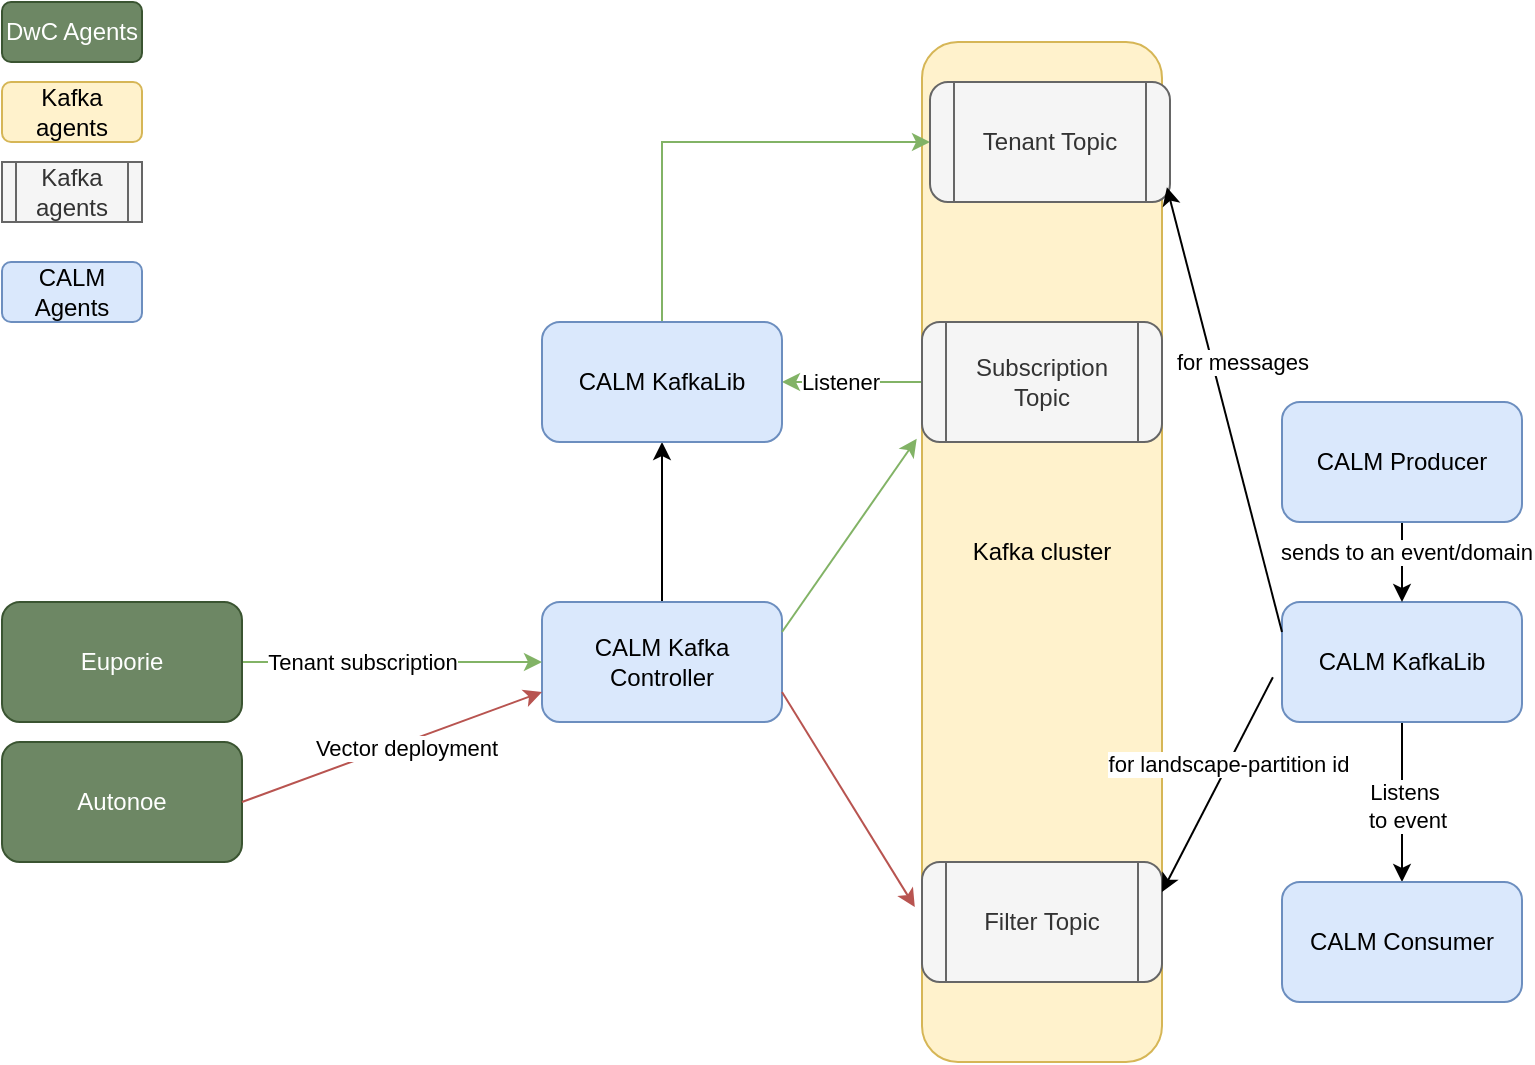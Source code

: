 <mxfile version="14.9.4" type="github"><diagram id="lIvmAtnmsLYVc2AEwSKu" name="Page-1"><mxGraphModel dx="940" dy="632" grid="1" gridSize="10" guides="1" tooltips="1" connect="1" arrows="1" fold="1" page="1" pageScale="1" pageWidth="1169" pageHeight="827" math="0" shadow="0"><root><mxCell id="0"/><mxCell id="1" parent="0"/><mxCell id="cGZ3a3O14eYahLOS3wgB-1" value="Kafka cluster" style="rounded=1;whiteSpace=wrap;html=1;fillColor=#fff2cc;strokeColor=#d6b656;" vertex="1" parent="1"><mxGeometry x="490" y="40" width="120" height="510" as="geometry"/></mxCell><mxCell id="cGZ3a3O14eYahLOS3wgB-11" value="" style="edgeStyle=orthogonalEdgeStyle;rounded=0;orthogonalLoop=1;jettySize=auto;html=1;" edge="1" parent="1" source="cGZ3a3O14eYahLOS3wgB-2" target="cGZ3a3O14eYahLOS3wgB-10"><mxGeometry relative="1" as="geometry"/></mxCell><mxCell id="cGZ3a3O14eYahLOS3wgB-2" value="CALM Kafka Controller" style="rounded=1;whiteSpace=wrap;html=1;fillColor=#dae8fc;strokeColor=#6c8ebf;" vertex="1" parent="1"><mxGeometry x="300" y="320" width="120" height="60" as="geometry"/></mxCell><mxCell id="cGZ3a3O14eYahLOS3wgB-12" value="" style="edgeStyle=orthogonalEdgeStyle;rounded=0;orthogonalLoop=1;jettySize=auto;html=1;fillColor=#d5e8d4;strokeColor=#82b366;" edge="1" parent="1" source="cGZ3a3O14eYahLOS3wgB-4" target="cGZ3a3O14eYahLOS3wgB-10"><mxGeometry relative="1" as="geometry"/></mxCell><mxCell id="cGZ3a3O14eYahLOS3wgB-13" value="Listener" style="edgeLabel;html=1;align=center;verticalAlign=middle;resizable=0;points=[];" vertex="1" connectable="0" parent="cGZ3a3O14eYahLOS3wgB-12"><mxGeometry x="-0.143" y="1" relative="1" as="geometry"><mxPoint x="-11" y="-1" as="offset"/></mxGeometry></mxCell><mxCell id="cGZ3a3O14eYahLOS3wgB-4" value="Subscription Topic" style="shape=process;whiteSpace=wrap;html=1;backgroundOutline=1;rounded=1;fillColor=#f5f5f5;strokeColor=#666666;fontColor=#333333;" vertex="1" parent="1"><mxGeometry x="490" y="180" width="120" height="60" as="geometry"/></mxCell><mxCell id="cGZ3a3O14eYahLOS3wgB-8" value="Filter Topic" style="shape=process;whiteSpace=wrap;html=1;backgroundOutline=1;rounded=1;fillColor=#f5f5f5;strokeColor=#666666;fontColor=#333333;" vertex="1" parent="1"><mxGeometry x="490" y="450" width="120" height="60" as="geometry"/></mxCell><mxCell id="cGZ3a3O14eYahLOS3wgB-15" value="" style="edgeStyle=orthogonalEdgeStyle;rounded=0;orthogonalLoop=1;jettySize=auto;html=1;fillColor=#d5e8d4;strokeColor=#82b366;" edge="1" parent="1" source="cGZ3a3O14eYahLOS3wgB-10" target="cGZ3a3O14eYahLOS3wgB-14"><mxGeometry relative="1" as="geometry"><Array as="points"><mxPoint x="360" y="90"/></Array></mxGeometry></mxCell><mxCell id="cGZ3a3O14eYahLOS3wgB-10" value="CALM KafkaLib" style="whiteSpace=wrap;html=1;rounded=1;fillColor=#dae8fc;strokeColor=#6c8ebf;" vertex="1" parent="1"><mxGeometry x="300" y="180" width="120" height="60" as="geometry"/></mxCell><mxCell id="cGZ3a3O14eYahLOS3wgB-14" value="Tenant Topic" style="shape=process;whiteSpace=wrap;html=1;backgroundOutline=1;rounded=1;fillColor=#f5f5f5;strokeColor=#666666;fontColor=#333333;" vertex="1" parent="1"><mxGeometry x="494" y="60" width="120" height="60" as="geometry"/></mxCell><mxCell id="cGZ3a3O14eYahLOS3wgB-18" value="" style="edgeStyle=orthogonalEdgeStyle;rounded=0;orthogonalLoop=1;jettySize=auto;html=1;fillColor=#d5e8d4;strokeColor=#82b366;" edge="1" parent="1" source="cGZ3a3O14eYahLOS3wgB-16" target="cGZ3a3O14eYahLOS3wgB-2"><mxGeometry relative="1" as="geometry"/></mxCell><mxCell id="cGZ3a3O14eYahLOS3wgB-19" value="Tenant subscription" style="edgeLabel;html=1;align=center;verticalAlign=middle;resizable=0;points=[];" vertex="1" connectable="0" parent="cGZ3a3O14eYahLOS3wgB-18"><mxGeometry x="-0.2" relative="1" as="geometry"><mxPoint as="offset"/></mxGeometry></mxCell><mxCell id="cGZ3a3O14eYahLOS3wgB-16" value="Euporie" style="rounded=1;whiteSpace=wrap;html=1;fillColor=#6d8764;strokeColor=#3A5431;fontColor=#ffffff;" vertex="1" parent="1"><mxGeometry x="30" y="320" width="120" height="60" as="geometry"/></mxCell><mxCell id="cGZ3a3O14eYahLOS3wgB-17" value="Autonoe" style="rounded=1;whiteSpace=wrap;html=1;fillColor=#6d8764;strokeColor=#3A5431;fontColor=#ffffff;" vertex="1" parent="1"><mxGeometry x="30" y="390" width="120" height="60" as="geometry"/></mxCell><mxCell id="cGZ3a3O14eYahLOS3wgB-20" value="" style="endArrow=classic;html=1;entryX=0;entryY=0.75;entryDx=0;entryDy=0;exitX=1;exitY=0.5;exitDx=0;exitDy=0;fillColor=#f8cecc;strokeColor=#b85450;" edge="1" parent="1" source="cGZ3a3O14eYahLOS3wgB-17" target="cGZ3a3O14eYahLOS3wgB-2"><mxGeometry width="50" height="50" relative="1" as="geometry"><mxPoint x="160" y="439" as="sourcePoint"/><mxPoint x="210" y="389" as="targetPoint"/></mxGeometry></mxCell><mxCell id="cGZ3a3O14eYahLOS3wgB-21" value="Vector deployment" style="edgeLabel;html=1;align=center;verticalAlign=middle;resizable=0;points=[];" vertex="1" connectable="0" parent="cGZ3a3O14eYahLOS3wgB-20"><mxGeometry x="0.076" y="-2" relative="1" as="geometry"><mxPoint as="offset"/></mxGeometry></mxCell><mxCell id="cGZ3a3O14eYahLOS3wgB-27" value="" style="edgeStyle=orthogonalEdgeStyle;rounded=0;orthogonalLoop=1;jettySize=auto;html=1;" edge="1" parent="1" source="cGZ3a3O14eYahLOS3wgB-22" target="cGZ3a3O14eYahLOS3wgB-26"><mxGeometry relative="1" as="geometry"/></mxCell><mxCell id="cGZ3a3O14eYahLOS3wgB-34" value="Listens&lt;br&gt;&amp;nbsp;to event" style="edgeLabel;html=1;align=center;verticalAlign=middle;resizable=0;points=[];" vertex="1" connectable="0" parent="cGZ3a3O14eYahLOS3wgB-27"><mxGeometry x="0.04" y="1" relative="1" as="geometry"><mxPoint as="offset"/></mxGeometry></mxCell><mxCell id="cGZ3a3O14eYahLOS3wgB-22" value="CALM KafkaLib" style="whiteSpace=wrap;html=1;rounded=1;fillColor=#dae8fc;strokeColor=#6c8ebf;" vertex="1" parent="1"><mxGeometry x="670" y="320" width="120" height="60" as="geometry"/></mxCell><mxCell id="cGZ3a3O14eYahLOS3wgB-25" value="" style="edgeStyle=orthogonalEdgeStyle;rounded=0;orthogonalLoop=1;jettySize=auto;html=1;" edge="1" parent="1" source="cGZ3a3O14eYahLOS3wgB-24" target="cGZ3a3O14eYahLOS3wgB-22"><mxGeometry relative="1" as="geometry"/></mxCell><mxCell id="cGZ3a3O14eYahLOS3wgB-35" value="sends to an event/domain" style="edgeLabel;html=1;align=center;verticalAlign=middle;resizable=0;points=[];" vertex="1" connectable="0" parent="cGZ3a3O14eYahLOS3wgB-25"><mxGeometry x="-0.24" y="2" relative="1" as="geometry"><mxPoint as="offset"/></mxGeometry></mxCell><mxCell id="cGZ3a3O14eYahLOS3wgB-24" value="CALM Producer" style="rounded=1;whiteSpace=wrap;html=1;fillColor=#dae8fc;strokeColor=#6c8ebf;" vertex="1" parent="1"><mxGeometry x="670" y="220" width="120" height="60" as="geometry"/></mxCell><mxCell id="cGZ3a3O14eYahLOS3wgB-26" value="CALM Consumer" style="whiteSpace=wrap;html=1;rounded=1;fillColor=#dae8fc;strokeColor=#6c8ebf;" vertex="1" parent="1"><mxGeometry x="670" y="460" width="120" height="60" as="geometry"/></mxCell><mxCell id="cGZ3a3O14eYahLOS3wgB-30" value="" style="endArrow=classic;html=1;exitX=0;exitY=0.25;exitDx=0;exitDy=0;entryX=0.987;entryY=0.877;entryDx=0;entryDy=0;entryPerimeter=0;" edge="1" parent="1" source="cGZ3a3O14eYahLOS3wgB-22" target="cGZ3a3O14eYahLOS3wgB-14"><mxGeometry width="50" height="50" relative="1" as="geometry"><mxPoint x="430" y="380" as="sourcePoint"/><mxPoint x="620" y="120" as="targetPoint"/></mxGeometry></mxCell><mxCell id="cGZ3a3O14eYahLOS3wgB-37" value="for messages" style="edgeLabel;html=1;align=center;verticalAlign=middle;resizable=0;points=[];" vertex="1" connectable="0" parent="cGZ3a3O14eYahLOS3wgB-30"><mxGeometry x="0.205" y="-3" relative="1" as="geometry"><mxPoint x="12" as="offset"/></mxGeometry></mxCell><mxCell id="cGZ3a3O14eYahLOS3wgB-31" value="" style="endArrow=classic;html=1;exitX=-0.038;exitY=0.627;exitDx=0;exitDy=0;exitPerimeter=0;entryX=1;entryY=0.25;entryDx=0;entryDy=0;" edge="1" parent="1" source="cGZ3a3O14eYahLOS3wgB-22" target="cGZ3a3O14eYahLOS3wgB-8"><mxGeometry width="50" height="50" relative="1" as="geometry"><mxPoint x="430" y="380" as="sourcePoint"/><mxPoint x="480" y="330" as="targetPoint"/></mxGeometry></mxCell><mxCell id="cGZ3a3O14eYahLOS3wgB-36" value="for landscape-partition id" style="edgeLabel;html=1;align=center;verticalAlign=middle;resizable=0;points=[];" vertex="1" connectable="0" parent="cGZ3a3O14eYahLOS3wgB-31"><mxGeometry x="-0.192" relative="1" as="geometry"><mxPoint as="offset"/></mxGeometry></mxCell><mxCell id="cGZ3a3O14eYahLOS3wgB-32" value="" style="endArrow=classic;html=1;exitX=1;exitY=0.25;exitDx=0;exitDy=0;entryX=-0.022;entryY=0.389;entryDx=0;entryDy=0;entryPerimeter=0;fillColor=#d5e8d4;strokeColor=#82b366;" edge="1" parent="1" source="cGZ3a3O14eYahLOS3wgB-2" target="cGZ3a3O14eYahLOS3wgB-1"><mxGeometry width="50" height="50" relative="1" as="geometry"><mxPoint x="430" y="380" as="sourcePoint"/><mxPoint x="480" y="330" as="targetPoint"/></mxGeometry></mxCell><mxCell id="cGZ3a3O14eYahLOS3wgB-33" value="" style="endArrow=classic;html=1;exitX=1;exitY=0.75;exitDx=0;exitDy=0;entryX=-0.03;entryY=0.848;entryDx=0;entryDy=0;entryPerimeter=0;fillColor=#f8cecc;strokeColor=#b85450;" edge="1" parent="1" source="cGZ3a3O14eYahLOS3wgB-2" target="cGZ3a3O14eYahLOS3wgB-1"><mxGeometry width="50" height="50" relative="1" as="geometry"><mxPoint x="430" y="380" as="sourcePoint"/><mxPoint x="480" y="330" as="targetPoint"/></mxGeometry></mxCell><mxCell id="cGZ3a3O14eYahLOS3wgB-38" value="DwC Agents" style="rounded=1;whiteSpace=wrap;html=1;fillColor=#6d8764;strokeColor=#3A5431;fontColor=#ffffff;" vertex="1" parent="1"><mxGeometry x="30" y="20" width="70" height="30" as="geometry"/></mxCell><mxCell id="cGZ3a3O14eYahLOS3wgB-40" value="Kafka agents" style="rounded=1;whiteSpace=wrap;html=1;fillColor=#fff2cc;strokeColor=#d6b656;" vertex="1" parent="1"><mxGeometry x="30" y="60" width="70" height="30" as="geometry"/></mxCell><mxCell id="cGZ3a3O14eYahLOS3wgB-41" value="Kafka agents" style="shape=process;whiteSpace=wrap;html=1;backgroundOutline=1;fillColor=#f5f5f5;strokeColor=#666666;fontColor=#333333;" vertex="1" parent="1"><mxGeometry x="30" y="100" width="70" height="30" as="geometry"/></mxCell><mxCell id="cGZ3a3O14eYahLOS3wgB-42" value="CALM Agents" style="rounded=1;whiteSpace=wrap;html=1;fillColor=#dae8fc;strokeColor=#6c8ebf;" vertex="1" parent="1"><mxGeometry x="30" y="150" width="70" height="30" as="geometry"/></mxCell></root></mxGraphModel></diagram></mxfile>